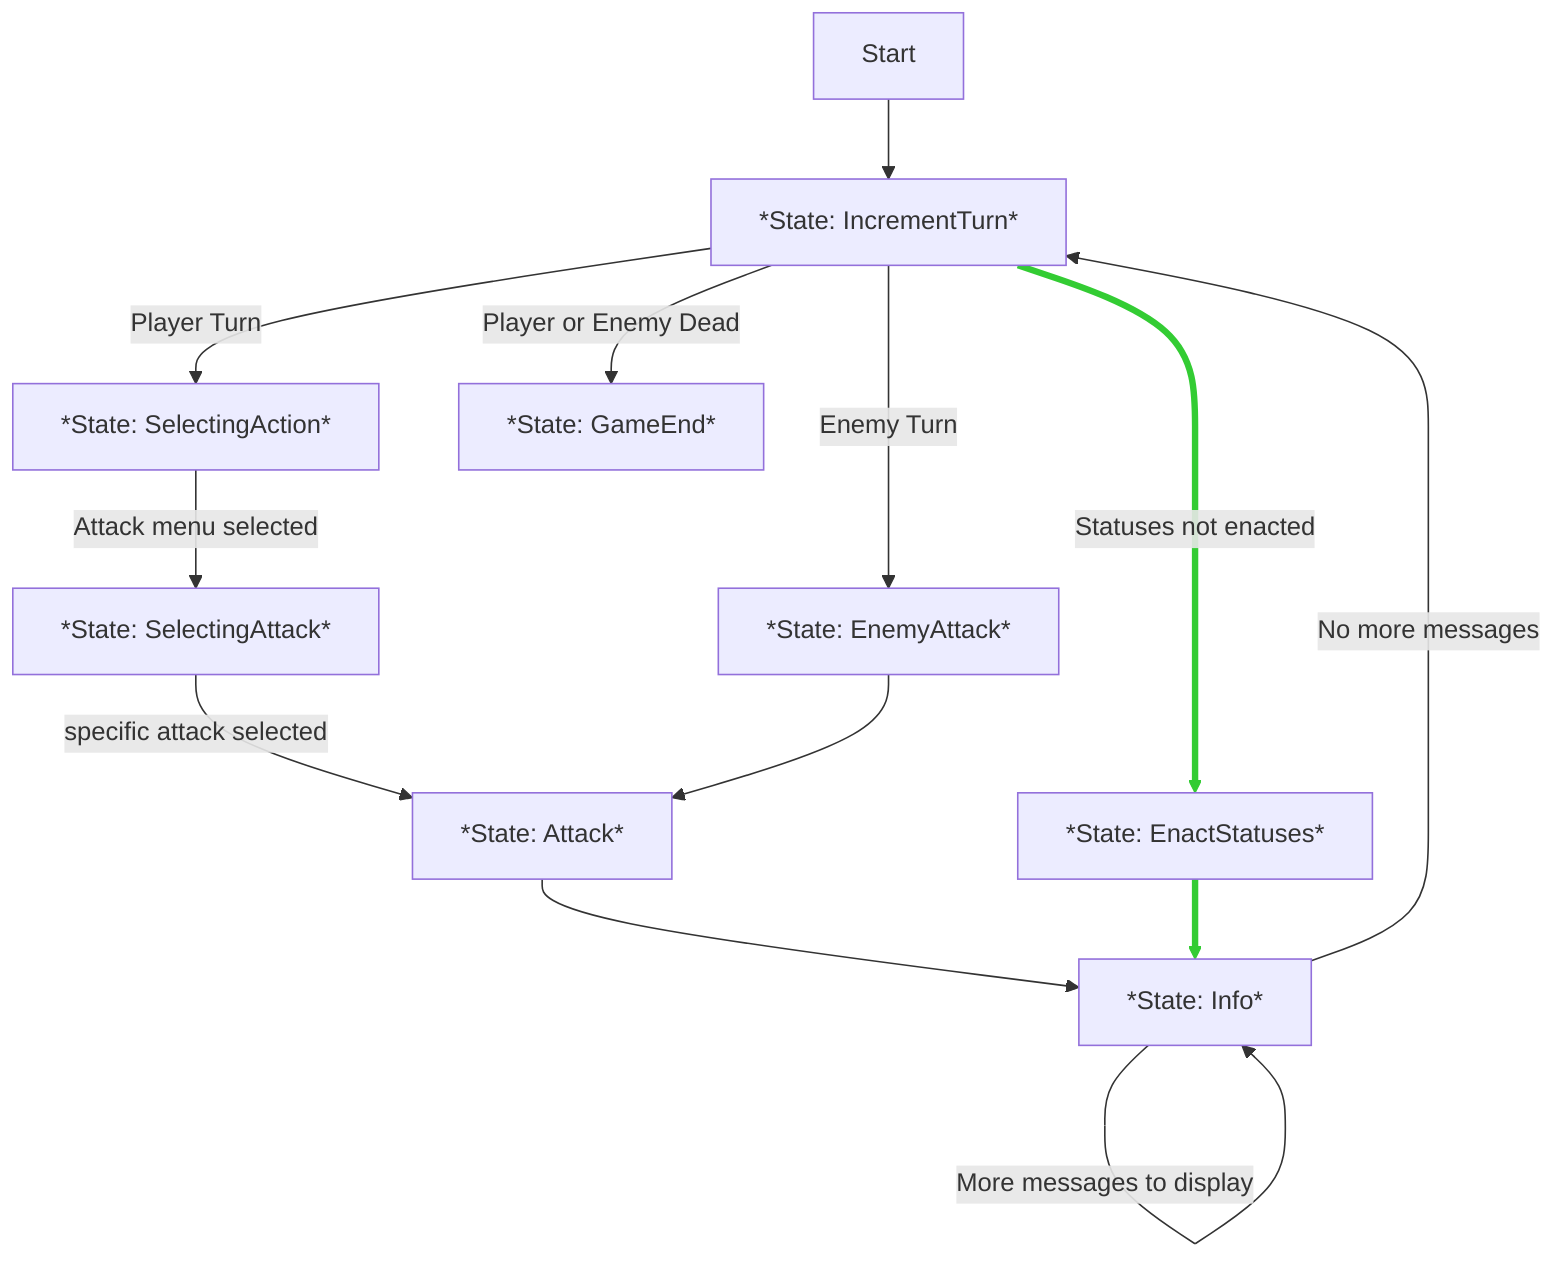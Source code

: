 flowchart TD
  Start
  IncrementTurn[*State: IncrementTurn*]
  SelectingAction[*State: SelectingAction*]
  SelectingAttack[*State: SelectingAttack*]
  Attack[*State: Attack*]
  Info[*State: Info*]
  EnemyAttack[*State: EnemyAttack*]
  GameEnd[*State: GameEnd*]
  EnactStatuses[*State: EnactStatuses*]

  Start --> IncrementTurn

  IncrementTurn --> |Player Turn| SelectingAction
  SelectingAction --> |Attack menu selected| SelectingAttack
  SelectingAttack --> |specific attack selected| Attack


  IncrementTurn --> |Enemy Turn| EnemyAttack
  EnemyAttack --> Attack

  Attack --> Info

  IncrementTurn --> |Player or Enemy Dead| GameEnd

  IncrementTurn --> |Statuses not enacted| EnactStatuses
  linkStyle 8 stroke:#33cc33,stroke-width:4px

  Info --> |No more messages| IncrementTurn
  Info --> |More messages to display| Info

  EnactStatuses --> Info
  linkStyle 11 stroke:#33cc33,stroke-width:4px